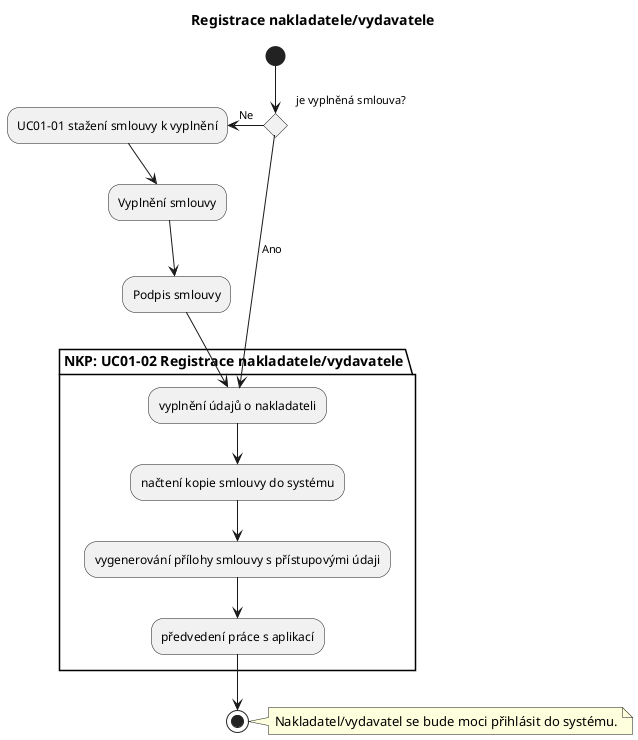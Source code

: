 @startuml
title Registrace nakladatele/vydavatele

(*) --> if "je vyplněná smlouva?" then

partition "NKP: UC01-02 Registrace nakladatele/vydavatele" {
    -->[Ano] "vyplnění údajů o nakladateli"
    --> "načtení kopie smlouvy do systému"
    --> "vygenerování přílohy smlouvy s přístupovými údaji"
    --> "předvedení práce s aplikací"
}
    --> (*) 
    note right
    Nakladatel/vydavatel se bude moci přihlásit do systému.
    end note

else
	-left->[Ne] "UC01-01 stažení smlouvy k vyplnění"
	--> "Vyplnění smlouvy"
	--> "Podpis smlouvy"
	-->  "vyplnění údajů o nakladateli"
endif


@enduml

